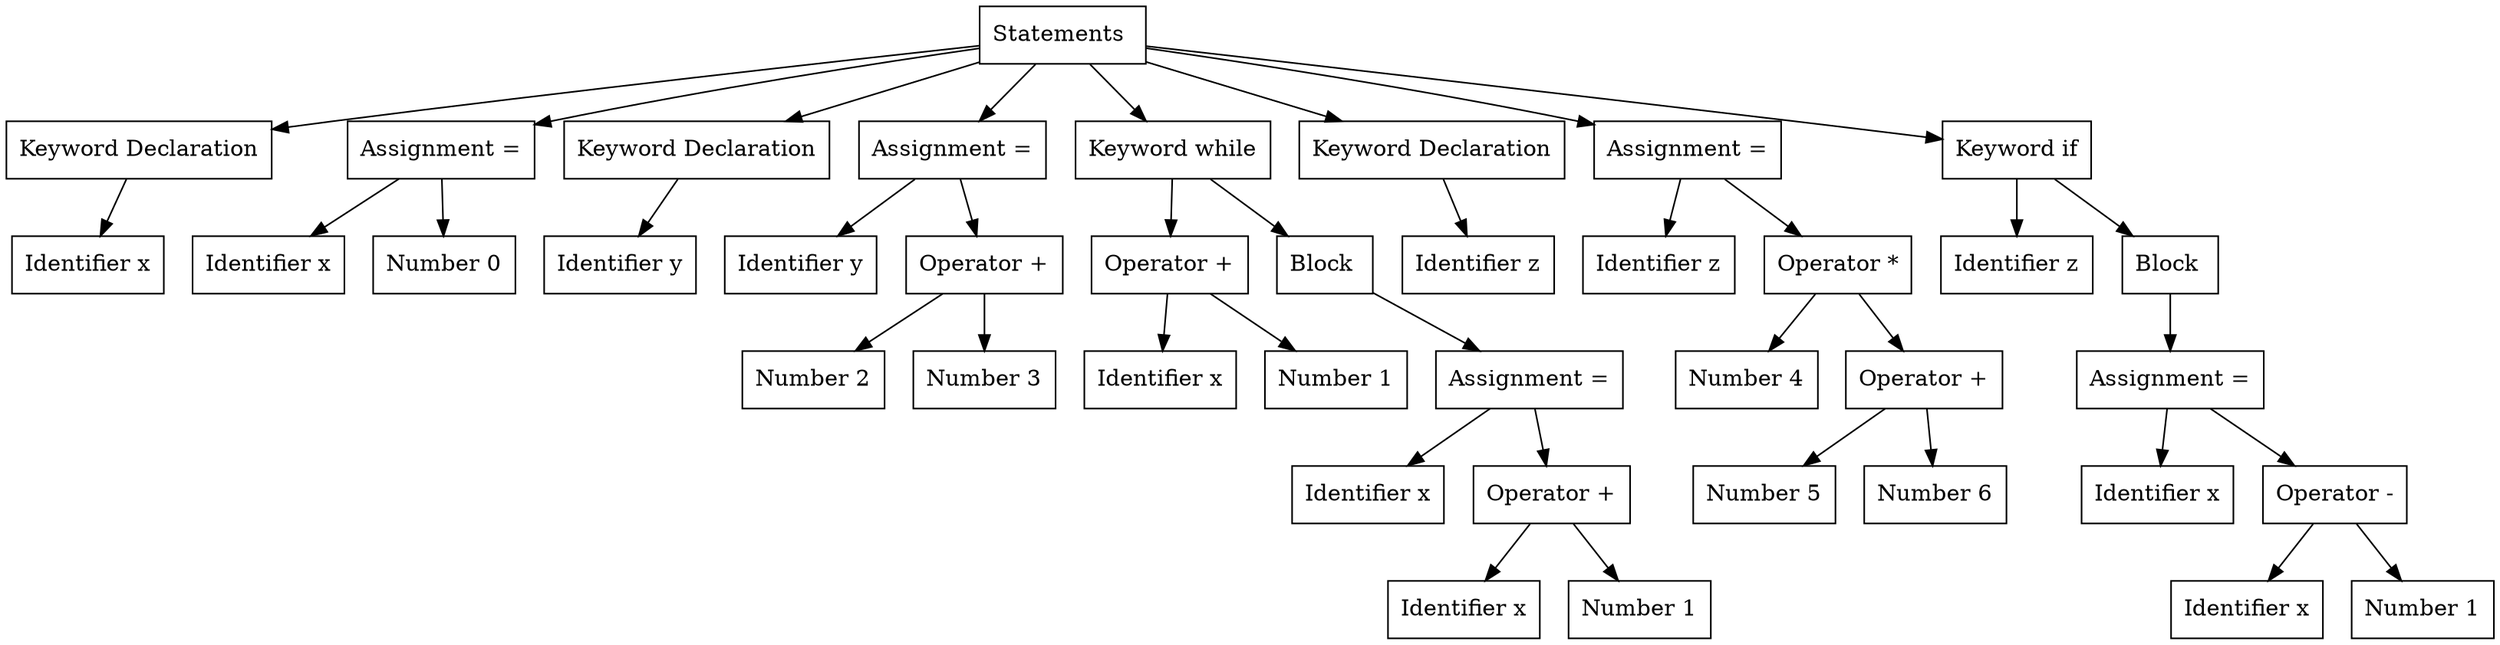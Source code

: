 digraph G {
node [shape = box];
node1 [ uuid = "994987bb-41a0-4c8c-9be7-6e7497445acb" label = "Statements " ];
node2 [ uuid = "2f7ede48-050a-47df-bd0c-2397164a4306" label = "Keyword Declaration" ];
node3 [ uuid = "d61059c8-24af-4604-b4a0-0f90389595de" label = "Identifier x" ];
node2 -> node3;
node1 -> node2;
node5 [ uuid = "c3094aa6-dd9e-4a50-a1b8-73b3a8a59982" label = "Assignment =" ];
node4 [ uuid = "10e57eec-1237-4bb3-9ba4-7e835f4591c2" label = "Identifier x" ];
node5 -> node4;
node6 [ uuid = "2eb493d4-af2a-4051-a380-3f634b59a892" label = "Number 0" ];
node5 -> node6;
node1 -> node5;
node7 [ uuid = "19169bbd-73d8-416e-9424-35a4faa3f0cf" label = "Keyword Declaration" ];
node8 [ uuid = "6067af55-a521-4080-a04f-971fe0826830" label = "Identifier y" ];
node7 -> node8;
node1 -> node7;
node10 [ uuid = "12474927-dd72-413e-8843-e300c124b3f8" label = "Assignment =" ];
node9 [ uuid = "2f802d3f-7507-4b25-b43e-c347c90bce70" label = "Identifier y" ];
node10 -> node9;
node12 [ uuid = "f75bd07f-f61a-46ed-b05a-a0f6e1f7511c" label = "Operator +" ];
node11 [ uuid = "c60ae316-70f5-437a-915f-22c7b79683b7" label = "Number 2" ];
node12 -> node11;
node13 [ uuid = "9df369d8-afa5-40ec-ac49-ffbbb76ecc89" label = "Number 3" ];
node12 -> node13;
node10 -> node12;
node1 -> node10;
node14 [ uuid = "45bccaa3-3abd-46e0-a5a6-04694ee57593" label = "Keyword while" ];
node16 [ uuid = "565338ab-21b1-458b-9751-ff3b8bf6c995" label = "Operator +" ];
node15 [ uuid = "60fdd572-8c5e-4fd2-b377-3e52d4aa9c43" label = "Identifier x" ];
node16 -> node15;
node17 [ uuid = "a27c3997-bec9-43eb-bf76-4b7efc2eb9bd" label = "Number 1" ];
node16 -> node17;
node14 -> node16;
node18 [ uuid = "f2add369-d33c-47bb-b4ae-f74de3be601a" label = "Block " ];
node20 [ uuid = "00be5418-cf0a-4687-8586-7384eb01201c" label = "Assignment =" ];
node19 [ uuid = "6b1e1419-cb70-4680-a953-5575b2bd8cfe" label = "Identifier x" ];
node20 -> node19;
node22 [ uuid = "07d3fb8a-4005-4159-996f-d3e23778e55c" label = "Operator +" ];
node21 [ uuid = "3120cb0d-5257-49d7-a684-4c243256b984" label = "Identifier x" ];
node22 -> node21;
node23 [ uuid = "31e10022-6c56-4d38-beca-27812b181060" label = "Number 1" ];
node22 -> node23;
node20 -> node22;
node18 -> node20;
node14 -> node18;
node1 -> node14;
node24 [ uuid = "62e7c1da-5ad0-4daa-9715-51d9fdf335c4" label = "Keyword Declaration" ];
node25 [ uuid = "fba8a0aa-77b0-45e2-9426-a7a800e9ddae" label = "Identifier z" ];
node24 -> node25;
node1 -> node24;
node27 [ uuid = "41b5933a-3853-4bee-a710-1f187909250c" label = "Assignment =" ];
node26 [ uuid = "7b17699c-760d-4d76-a68b-a737b3366596" label = "Identifier z" ];
node27 -> node26;
node29 [ uuid = "64f64d0a-c62d-436a-bb32-ff55268ffee5" label = "Operator *" ];
node28 [ uuid = "6f2e371b-a369-430f-90b0-c058e9ad7917" label = "Number 4" ];
node29 -> node28;
node31 [ uuid = "adb50e62-96b1-4261-90fe-6f22cc09496a" label = "Operator +" ];
node30 [ uuid = "45e21b4d-83bc-474e-9db0-daadb5280c6f" label = "Number 5" ];
node31 -> node30;
node32 [ uuid = "d5d12206-ac14-4995-b214-44d073593b99" label = "Number 6" ];
node31 -> node32;
node29 -> node31;
node27 -> node29;
node1 -> node27;
node33 [ uuid = "ee3a90ef-2c74-4ace-bf62-a93ee46f6f15" label = "Keyword if" ];
node34 [ uuid = "0f83a320-41cc-4b82-a16c-13b6a51293a5" label = "Identifier z" ];
node33 -> node34;
node35 [ uuid = "6f91b64c-80a2-4f92-bace-6a37e60eef04" label = "Block " ];
node37 [ uuid = "1c4f2d04-8893-4d6b-bc90-30333be77d72" label = "Assignment =" ];
node36 [ uuid = "daa1bc51-ecff-4ada-87a8-be6f7c87c433" label = "Identifier x" ];
node37 -> node36;
node39 [ uuid = "8625f831-7135-446a-9de5-7679deb77503" label = "Operator -" ];
node38 [ uuid = "1fb290e8-fde4-41c7-8801-5c468425d261" label = "Identifier x" ];
node39 -> node38;
node40 [ uuid = "447ae471-6789-4e86-b19d-42ec81dbca4f" label = "Number 1" ];
node39 -> node40;
node37 -> node39;
node35 -> node37;
node33 -> node35;
node1 -> node33;
}
